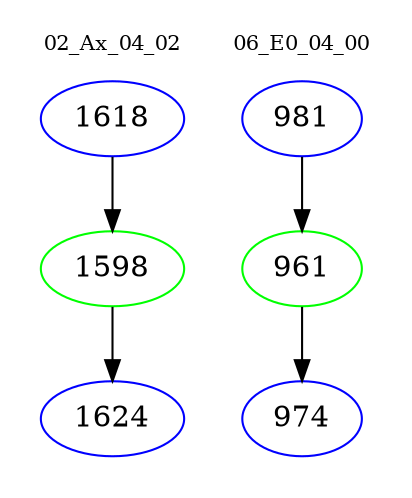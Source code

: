 digraph{
subgraph cluster_0 {
color = white
label = "02_Ax_04_02";
fontsize=10;
T0_1618 [label="1618", color="blue"]
T0_1618 -> T0_1598 [color="black"]
T0_1598 [label="1598", color="green"]
T0_1598 -> T0_1624 [color="black"]
T0_1624 [label="1624", color="blue"]
}
subgraph cluster_1 {
color = white
label = "06_E0_04_00";
fontsize=10;
T1_981 [label="981", color="blue"]
T1_981 -> T1_961 [color="black"]
T1_961 [label="961", color="green"]
T1_961 -> T1_974 [color="black"]
T1_974 [label="974", color="blue"]
}
}
